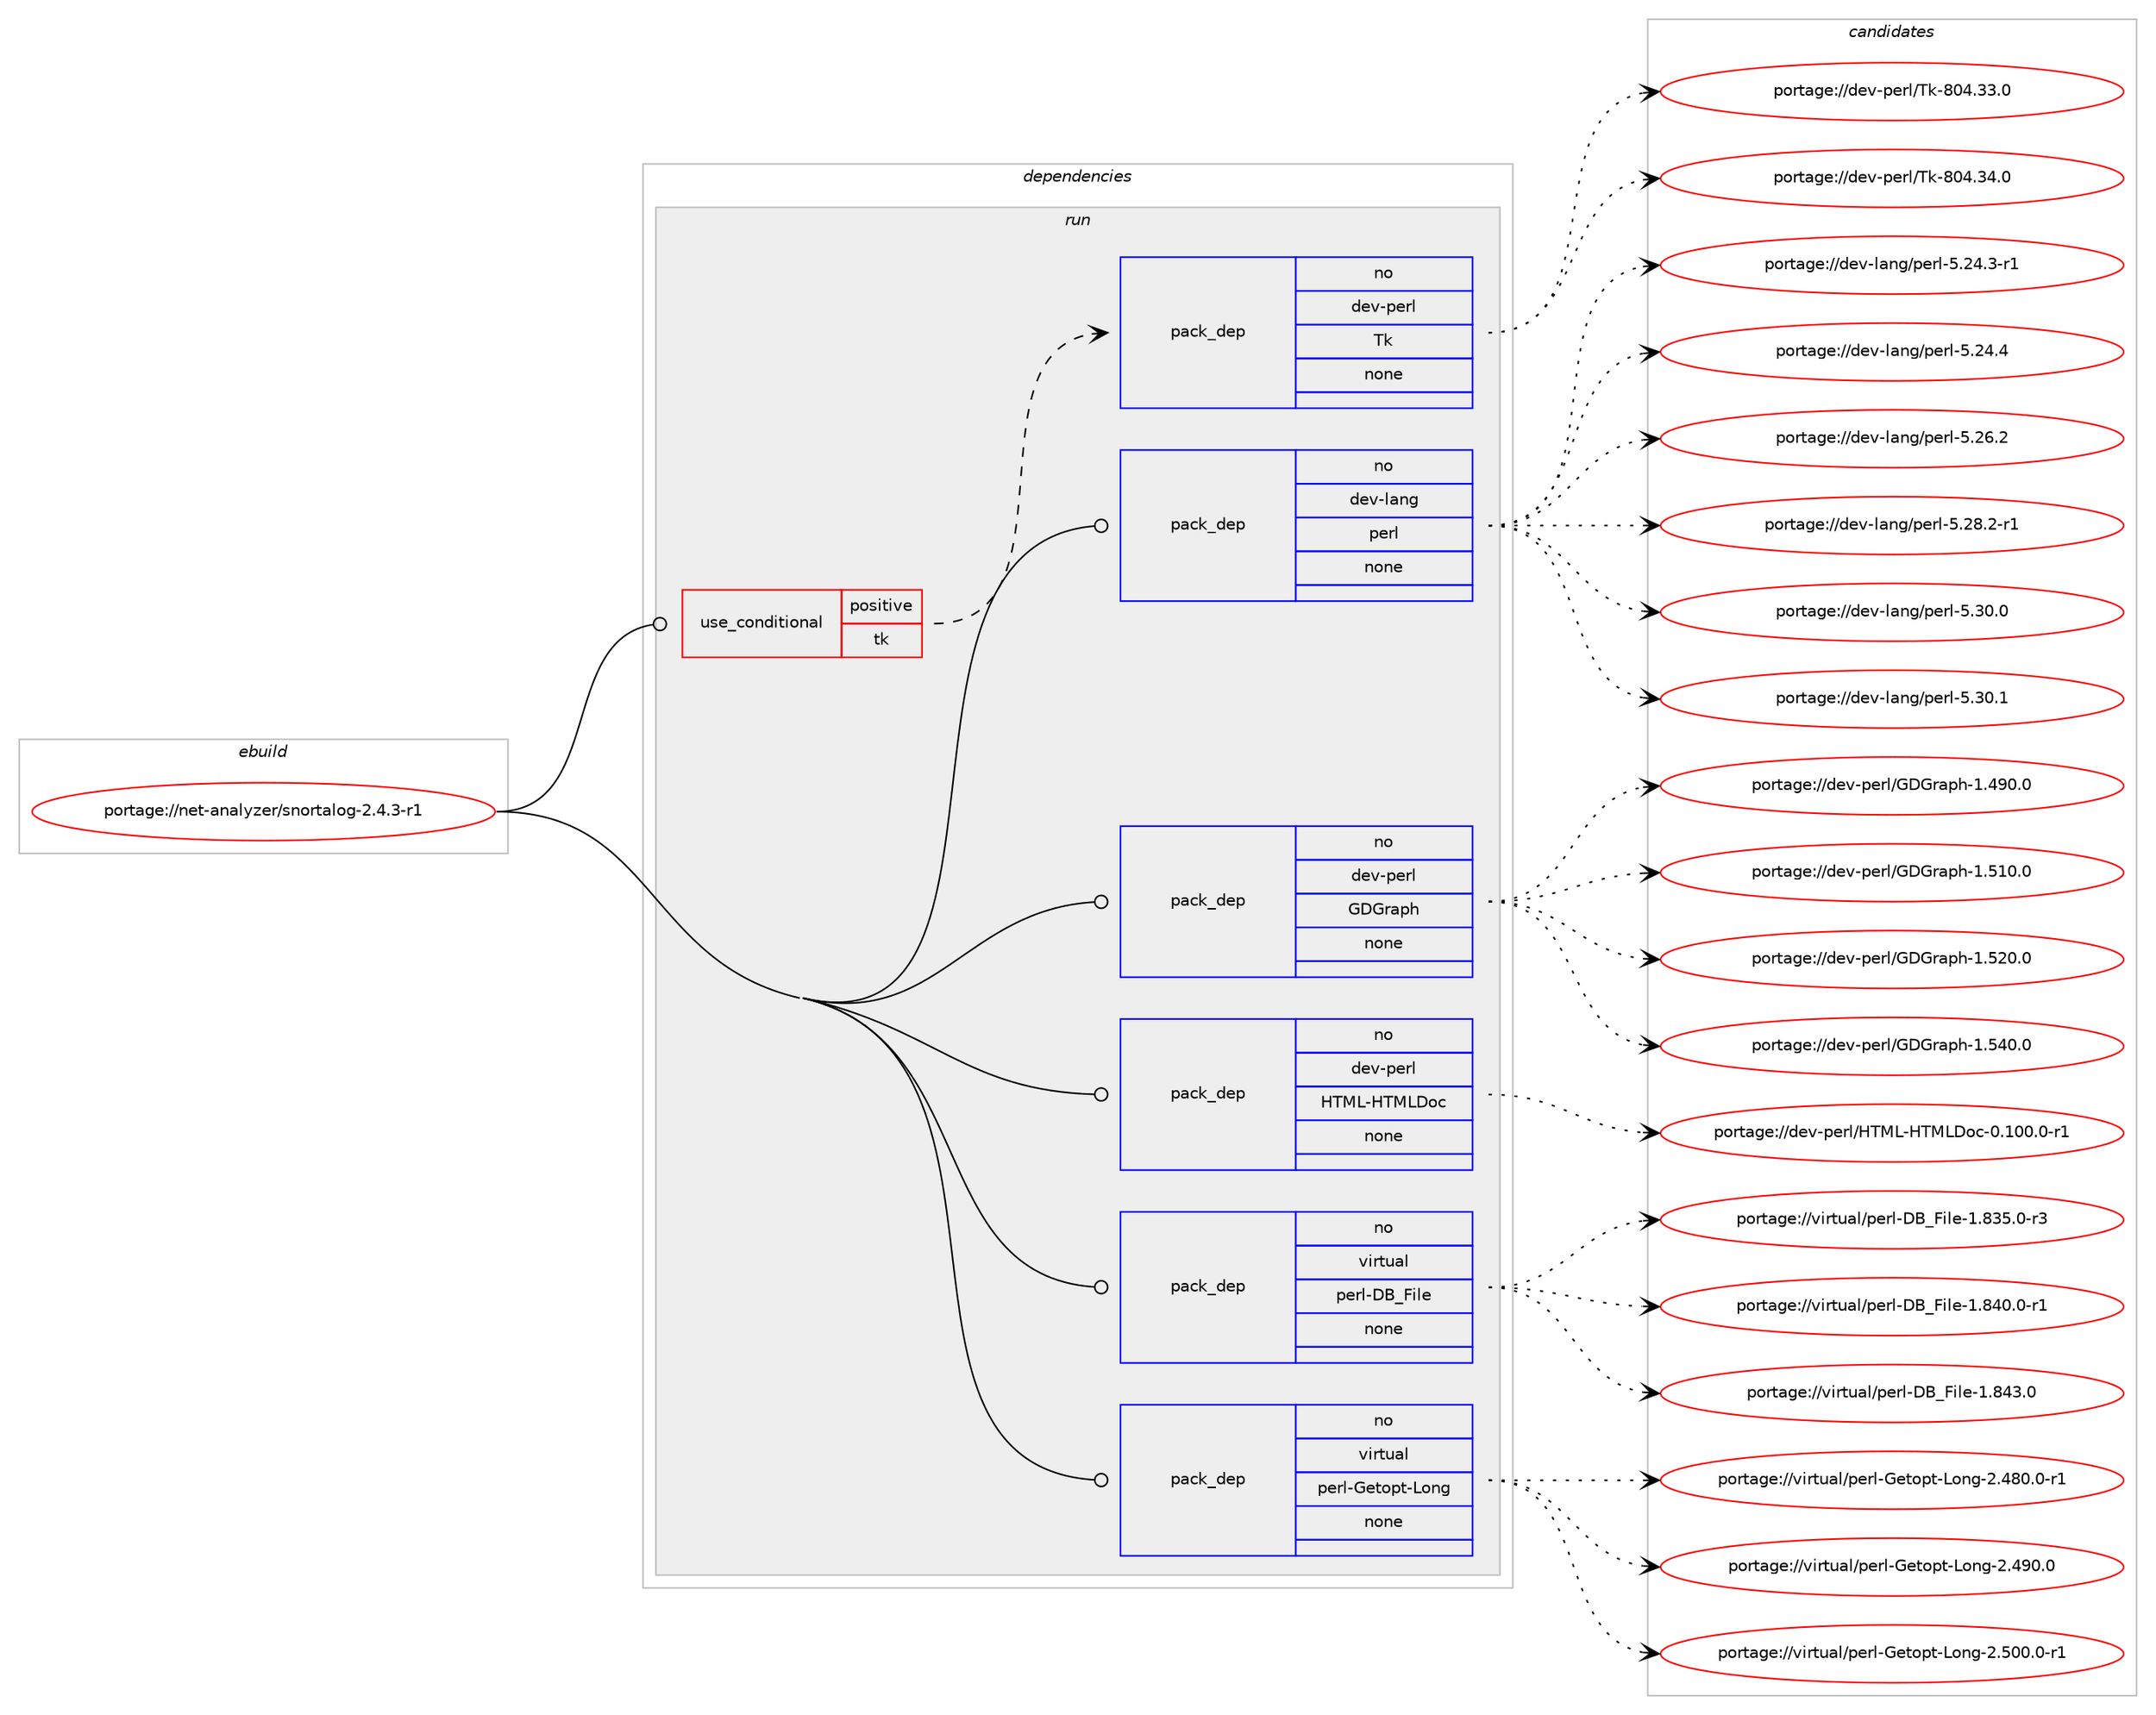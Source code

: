 digraph prolog {

# *************
# Graph options
# *************

newrank=true;
concentrate=true;
compound=true;
graph [rankdir=LR,fontname=Helvetica,fontsize=10,ranksep=1.5];#, ranksep=2.5, nodesep=0.2];
edge  [arrowhead=vee];
node  [fontname=Helvetica,fontsize=10];

# **********
# The ebuild
# **********

subgraph cluster_leftcol {
color=gray;
rank=same;
label=<<i>ebuild</i>>;
id [label="portage://net-analyzer/snortalog-2.4.3-r1", color=red, width=4, href="../net-analyzer/snortalog-2.4.3-r1.svg"];
}

# ****************
# The dependencies
# ****************

subgraph cluster_midcol {
color=gray;
label=<<i>dependencies</i>>;
subgraph cluster_compile {
fillcolor="#eeeeee";
style=filled;
label=<<i>compile</i>>;
}
subgraph cluster_compileandrun {
fillcolor="#eeeeee";
style=filled;
label=<<i>compile and run</i>>;
}
subgraph cluster_run {
fillcolor="#eeeeee";
style=filled;
label=<<i>run</i>>;
subgraph cond86942 {
dependency348803 [label=<<TABLE BORDER="0" CELLBORDER="1" CELLSPACING="0" CELLPADDING="4"><TR><TD ROWSPAN="3" CELLPADDING="10">use_conditional</TD></TR><TR><TD>positive</TD></TR><TR><TD>tk</TD></TR></TABLE>>, shape=none, color=red];
subgraph pack256112 {
dependency348804 [label=<<TABLE BORDER="0" CELLBORDER="1" CELLSPACING="0" CELLPADDING="4" WIDTH="220"><TR><TD ROWSPAN="6" CELLPADDING="30">pack_dep</TD></TR><TR><TD WIDTH="110">no</TD></TR><TR><TD>dev-perl</TD></TR><TR><TD>Tk</TD></TR><TR><TD>none</TD></TR><TR><TD></TD></TR></TABLE>>, shape=none, color=blue];
}
dependency348803:e -> dependency348804:w [weight=20,style="dashed",arrowhead="vee"];
}
id:e -> dependency348803:w [weight=20,style="solid",arrowhead="odot"];
subgraph pack256113 {
dependency348805 [label=<<TABLE BORDER="0" CELLBORDER="1" CELLSPACING="0" CELLPADDING="4" WIDTH="220"><TR><TD ROWSPAN="6" CELLPADDING="30">pack_dep</TD></TR><TR><TD WIDTH="110">no</TD></TR><TR><TD>dev-lang</TD></TR><TR><TD>perl</TD></TR><TR><TD>none</TD></TR><TR><TD></TD></TR></TABLE>>, shape=none, color=blue];
}
id:e -> dependency348805:w [weight=20,style="solid",arrowhead="odot"];
subgraph pack256114 {
dependency348806 [label=<<TABLE BORDER="0" CELLBORDER="1" CELLSPACING="0" CELLPADDING="4" WIDTH="220"><TR><TD ROWSPAN="6" CELLPADDING="30">pack_dep</TD></TR><TR><TD WIDTH="110">no</TD></TR><TR><TD>dev-perl</TD></TR><TR><TD>GDGraph</TD></TR><TR><TD>none</TD></TR><TR><TD></TD></TR></TABLE>>, shape=none, color=blue];
}
id:e -> dependency348806:w [weight=20,style="solid",arrowhead="odot"];
subgraph pack256115 {
dependency348807 [label=<<TABLE BORDER="0" CELLBORDER="1" CELLSPACING="0" CELLPADDING="4" WIDTH="220"><TR><TD ROWSPAN="6" CELLPADDING="30">pack_dep</TD></TR><TR><TD WIDTH="110">no</TD></TR><TR><TD>dev-perl</TD></TR><TR><TD>HTML-HTMLDoc</TD></TR><TR><TD>none</TD></TR><TR><TD></TD></TR></TABLE>>, shape=none, color=blue];
}
id:e -> dependency348807:w [weight=20,style="solid",arrowhead="odot"];
subgraph pack256116 {
dependency348808 [label=<<TABLE BORDER="0" CELLBORDER="1" CELLSPACING="0" CELLPADDING="4" WIDTH="220"><TR><TD ROWSPAN="6" CELLPADDING="30">pack_dep</TD></TR><TR><TD WIDTH="110">no</TD></TR><TR><TD>virtual</TD></TR><TR><TD>perl-DB_File</TD></TR><TR><TD>none</TD></TR><TR><TD></TD></TR></TABLE>>, shape=none, color=blue];
}
id:e -> dependency348808:w [weight=20,style="solid",arrowhead="odot"];
subgraph pack256117 {
dependency348809 [label=<<TABLE BORDER="0" CELLBORDER="1" CELLSPACING="0" CELLPADDING="4" WIDTH="220"><TR><TD ROWSPAN="6" CELLPADDING="30">pack_dep</TD></TR><TR><TD WIDTH="110">no</TD></TR><TR><TD>virtual</TD></TR><TR><TD>perl-Getopt-Long</TD></TR><TR><TD>none</TD></TR><TR><TD></TD></TR></TABLE>>, shape=none, color=blue];
}
id:e -> dependency348809:w [weight=20,style="solid",arrowhead="odot"];
}
}

# **************
# The candidates
# **************

subgraph cluster_choices {
rank=same;
color=gray;
label=<<i>candidates</i>>;

subgraph choice256112 {
color=black;
nodesep=1;
choiceportage100101118451121011141084784107455648524651514648 [label="portage://dev-perl/Tk-804.33.0", color=red, width=4,href="../dev-perl/Tk-804.33.0.svg"];
choiceportage100101118451121011141084784107455648524651524648 [label="portage://dev-perl/Tk-804.34.0", color=red, width=4,href="../dev-perl/Tk-804.34.0.svg"];
dependency348804:e -> choiceportage100101118451121011141084784107455648524651514648:w [style=dotted,weight="100"];
dependency348804:e -> choiceportage100101118451121011141084784107455648524651524648:w [style=dotted,weight="100"];
}
subgraph choice256113 {
color=black;
nodesep=1;
choiceportage100101118451089711010347112101114108455346505246514511449 [label="portage://dev-lang/perl-5.24.3-r1", color=red, width=4,href="../dev-lang/perl-5.24.3-r1.svg"];
choiceportage10010111845108971101034711210111410845534650524652 [label="portage://dev-lang/perl-5.24.4", color=red, width=4,href="../dev-lang/perl-5.24.4.svg"];
choiceportage10010111845108971101034711210111410845534650544650 [label="portage://dev-lang/perl-5.26.2", color=red, width=4,href="../dev-lang/perl-5.26.2.svg"];
choiceportage100101118451089711010347112101114108455346505646504511449 [label="portage://dev-lang/perl-5.28.2-r1", color=red, width=4,href="../dev-lang/perl-5.28.2-r1.svg"];
choiceportage10010111845108971101034711210111410845534651484648 [label="portage://dev-lang/perl-5.30.0", color=red, width=4,href="../dev-lang/perl-5.30.0.svg"];
choiceportage10010111845108971101034711210111410845534651484649 [label="portage://dev-lang/perl-5.30.1", color=red, width=4,href="../dev-lang/perl-5.30.1.svg"];
dependency348805:e -> choiceportage100101118451089711010347112101114108455346505246514511449:w [style=dotted,weight="100"];
dependency348805:e -> choiceportage10010111845108971101034711210111410845534650524652:w [style=dotted,weight="100"];
dependency348805:e -> choiceportage10010111845108971101034711210111410845534650544650:w [style=dotted,weight="100"];
dependency348805:e -> choiceportage100101118451089711010347112101114108455346505646504511449:w [style=dotted,weight="100"];
dependency348805:e -> choiceportage10010111845108971101034711210111410845534651484648:w [style=dotted,weight="100"];
dependency348805:e -> choiceportage10010111845108971101034711210111410845534651484649:w [style=dotted,weight="100"];
}
subgraph choice256114 {
color=black;
nodesep=1;
choiceportage1001011184511210111410847716871114971121044549465257484648 [label="portage://dev-perl/GDGraph-1.490.0", color=red, width=4,href="../dev-perl/GDGraph-1.490.0.svg"];
choiceportage1001011184511210111410847716871114971121044549465349484648 [label="portage://dev-perl/GDGraph-1.510.0", color=red, width=4,href="../dev-perl/GDGraph-1.510.0.svg"];
choiceportage1001011184511210111410847716871114971121044549465350484648 [label="portage://dev-perl/GDGraph-1.520.0", color=red, width=4,href="../dev-perl/GDGraph-1.520.0.svg"];
choiceportage1001011184511210111410847716871114971121044549465352484648 [label="portage://dev-perl/GDGraph-1.540.0", color=red, width=4,href="../dev-perl/GDGraph-1.540.0.svg"];
dependency348806:e -> choiceportage1001011184511210111410847716871114971121044549465257484648:w [style=dotted,weight="100"];
dependency348806:e -> choiceportage1001011184511210111410847716871114971121044549465349484648:w [style=dotted,weight="100"];
dependency348806:e -> choiceportage1001011184511210111410847716871114971121044549465350484648:w [style=dotted,weight="100"];
dependency348806:e -> choiceportage1001011184511210111410847716871114971121044549465352484648:w [style=dotted,weight="100"];
}
subgraph choice256115 {
color=black;
nodesep=1;
choiceportage1001011184511210111410847728477764572847776681119945484649484846484511449 [label="portage://dev-perl/HTML-HTMLDoc-0.100.0-r1", color=red, width=4,href="../dev-perl/HTML-HTMLDoc-0.100.0-r1.svg"];
dependency348807:e -> choiceportage1001011184511210111410847728477764572847776681119945484649484846484511449:w [style=dotted,weight="100"];
}
subgraph choice256116 {
color=black;
nodesep=1;
choiceportage1181051141161179710847112101114108456866957010510810145494656515346484511451 [label="portage://virtual/perl-DB_File-1.835.0-r3", color=red, width=4,href="../virtual/perl-DB_File-1.835.0-r3.svg"];
choiceportage1181051141161179710847112101114108456866957010510810145494656524846484511449 [label="portage://virtual/perl-DB_File-1.840.0-r1", color=red, width=4,href="../virtual/perl-DB_File-1.840.0-r1.svg"];
choiceportage118105114116117971084711210111410845686695701051081014549465652514648 [label="portage://virtual/perl-DB_File-1.843.0", color=red, width=4,href="../virtual/perl-DB_File-1.843.0.svg"];
dependency348808:e -> choiceportage1181051141161179710847112101114108456866957010510810145494656515346484511451:w [style=dotted,weight="100"];
dependency348808:e -> choiceportage1181051141161179710847112101114108456866957010510810145494656524846484511449:w [style=dotted,weight="100"];
dependency348808:e -> choiceportage118105114116117971084711210111410845686695701051081014549465652514648:w [style=dotted,weight="100"];
}
subgraph choice256117 {
color=black;
nodesep=1;
choiceportage11810511411611797108471121011141084571101116111112116457611111010345504652564846484511449 [label="portage://virtual/perl-Getopt-Long-2.480.0-r1", color=red, width=4,href="../virtual/perl-Getopt-Long-2.480.0-r1.svg"];
choiceportage1181051141161179710847112101114108457110111611111211645761111101034550465257484648 [label="portage://virtual/perl-Getopt-Long-2.490.0", color=red, width=4,href="../virtual/perl-Getopt-Long-2.490.0.svg"];
choiceportage11810511411611797108471121011141084571101116111112116457611111010345504653484846484511449 [label="portage://virtual/perl-Getopt-Long-2.500.0-r1", color=red, width=4,href="../virtual/perl-Getopt-Long-2.500.0-r1.svg"];
dependency348809:e -> choiceportage11810511411611797108471121011141084571101116111112116457611111010345504652564846484511449:w [style=dotted,weight="100"];
dependency348809:e -> choiceportage1181051141161179710847112101114108457110111611111211645761111101034550465257484648:w [style=dotted,weight="100"];
dependency348809:e -> choiceportage11810511411611797108471121011141084571101116111112116457611111010345504653484846484511449:w [style=dotted,weight="100"];
}
}

}
